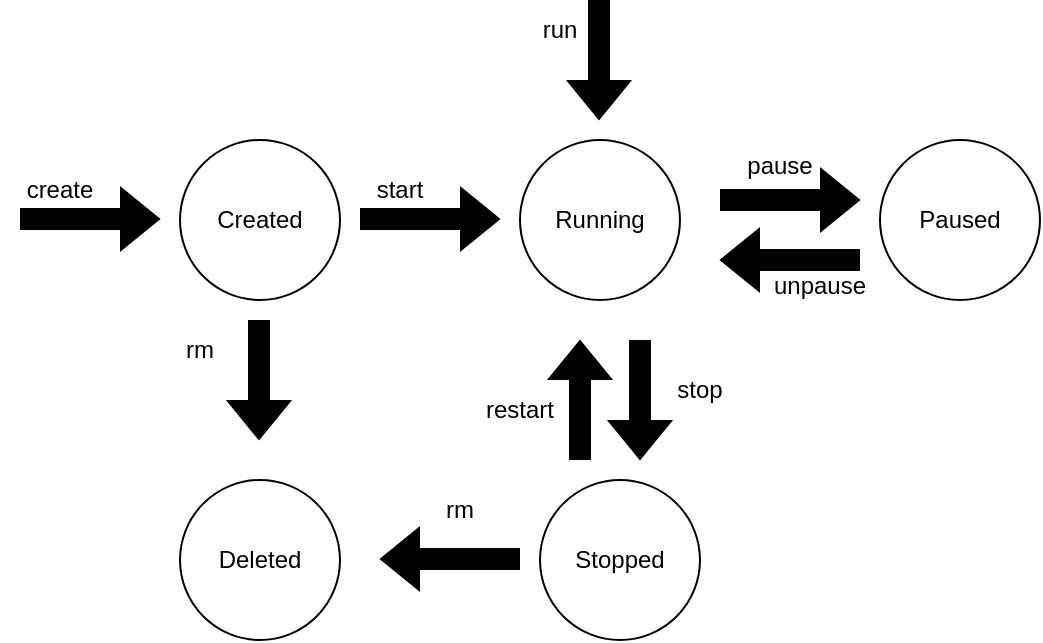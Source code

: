 <mxfile version="24.0.1" type="github">
  <diagram name="Page-1" id="d_9S2hyFASc7YHGDYdhy">
    <mxGraphModel dx="954" dy="492" grid="1" gridSize="10" guides="1" tooltips="1" connect="1" arrows="1" fold="1" page="1" pageScale="1" pageWidth="850" pageHeight="1100" math="0" shadow="0">
      <root>
        <mxCell id="0" />
        <mxCell id="1" parent="0" />
        <mxCell id="ZxtJrUnCJoXnCclzQRWx-1" value="" style="ellipse;whiteSpace=wrap;html=1;aspect=fixed;" vertex="1" parent="1">
          <mxGeometry x="210" y="140" width="80" height="80" as="geometry" />
        </mxCell>
        <mxCell id="ZxtJrUnCJoXnCclzQRWx-2" value="Running" style="ellipse;whiteSpace=wrap;html=1;aspect=fixed;" vertex="1" parent="1">
          <mxGeometry x="380" y="140" width="80" height="80" as="geometry" />
        </mxCell>
        <mxCell id="ZxtJrUnCJoXnCclzQRWx-3" value="Paused" style="ellipse;whiteSpace=wrap;html=1;aspect=fixed;" vertex="1" parent="1">
          <mxGeometry x="560" y="140" width="80" height="80" as="geometry" />
        </mxCell>
        <mxCell id="ZxtJrUnCJoXnCclzQRWx-4" value="Deleted" style="ellipse;whiteSpace=wrap;html=1;aspect=fixed;" vertex="1" parent="1">
          <mxGeometry x="210" y="310" width="80" height="80" as="geometry" />
        </mxCell>
        <mxCell id="ZxtJrUnCJoXnCclzQRWx-5" value="Stopped" style="ellipse;whiteSpace=wrap;html=1;aspect=fixed;" vertex="1" parent="1">
          <mxGeometry x="390" y="310" width="80" height="80" as="geometry" />
        </mxCell>
        <mxCell id="ZxtJrUnCJoXnCclzQRWx-6" value="" style="shape=flexArrow;endArrow=classic;html=1;rounded=0;fillColor=#010101;" edge="1" parent="1">
          <mxGeometry width="50" height="50" relative="1" as="geometry">
            <mxPoint x="300" y="179.5" as="sourcePoint" />
            <mxPoint x="370" y="179.5" as="targetPoint" />
          </mxGeometry>
        </mxCell>
        <mxCell id="ZxtJrUnCJoXnCclzQRWx-7" value="" style="shape=flexArrow;endArrow=classic;html=1;rounded=0;fillColor=#010101;" edge="1" parent="1">
          <mxGeometry width="50" height="50" relative="1" as="geometry">
            <mxPoint x="480" y="170" as="sourcePoint" />
            <mxPoint x="550" y="170" as="targetPoint" />
          </mxGeometry>
        </mxCell>
        <mxCell id="ZxtJrUnCJoXnCclzQRWx-8" value="" style="shape=flexArrow;endArrow=classic;html=1;rounded=0;fillColor=#010101;" edge="1" parent="1">
          <mxGeometry width="50" height="50" relative="1" as="geometry">
            <mxPoint x="550" y="200" as="sourcePoint" />
            <mxPoint x="480" y="200" as="targetPoint" />
          </mxGeometry>
        </mxCell>
        <mxCell id="ZxtJrUnCJoXnCclzQRWx-9" value="" style="shape=flexArrow;endArrow=classic;html=1;rounded=0;fillColor=#010101;" edge="1" parent="1">
          <mxGeometry width="50" height="50" relative="1" as="geometry">
            <mxPoint x="130" y="179.5" as="sourcePoint" />
            <mxPoint x="200" y="179.5" as="targetPoint" />
          </mxGeometry>
        </mxCell>
        <mxCell id="ZxtJrUnCJoXnCclzQRWx-10" value="" style="shape=flexArrow;endArrow=classic;html=1;rounded=0;fillColor=#010101;" edge="1" parent="1">
          <mxGeometry width="50" height="50" relative="1" as="geometry">
            <mxPoint x="380" y="349.5" as="sourcePoint" />
            <mxPoint x="310" y="349.5" as="targetPoint" />
          </mxGeometry>
        </mxCell>
        <mxCell id="ZxtJrUnCJoXnCclzQRWx-11" value="" style="shape=flexArrow;endArrow=classic;html=1;rounded=0;fillColor=#010101;" edge="1" parent="1">
          <mxGeometry width="50" height="50" relative="1" as="geometry">
            <mxPoint x="249.5" y="230" as="sourcePoint" />
            <mxPoint x="249.5" y="290" as="targetPoint" />
          </mxGeometry>
        </mxCell>
        <mxCell id="ZxtJrUnCJoXnCclzQRWx-12" value="" style="shape=flexArrow;endArrow=classic;html=1;rounded=0;fillColor=#010101;" edge="1" parent="1">
          <mxGeometry width="50" height="50" relative="1" as="geometry">
            <mxPoint x="440" y="240" as="sourcePoint" />
            <mxPoint x="440" y="300" as="targetPoint" />
          </mxGeometry>
        </mxCell>
        <mxCell id="ZxtJrUnCJoXnCclzQRWx-13" value="" style="shape=flexArrow;endArrow=classic;html=1;rounded=0;fillColor=#010101;" edge="1" parent="1">
          <mxGeometry width="50" height="50" relative="1" as="geometry">
            <mxPoint x="410" y="300" as="sourcePoint" />
            <mxPoint x="410" y="240" as="targetPoint" />
          </mxGeometry>
        </mxCell>
        <mxCell id="ZxtJrUnCJoXnCclzQRWx-14" value="" style="shape=flexArrow;endArrow=classic;html=1;rounded=0;fillColor=#010101;" edge="1" parent="1">
          <mxGeometry width="50" height="50" relative="1" as="geometry">
            <mxPoint x="419.5" y="70" as="sourcePoint" />
            <mxPoint x="419.5" y="130" as="targetPoint" />
          </mxGeometry>
        </mxCell>
        <mxCell id="ZxtJrUnCJoXnCclzQRWx-15" value="Created" style="text;html=1;align=center;verticalAlign=middle;whiteSpace=wrap;rounded=0;" vertex="1" parent="1">
          <mxGeometry x="220" y="165" width="60" height="30" as="geometry" />
        </mxCell>
        <mxCell id="ZxtJrUnCJoXnCclzQRWx-16" value="create" style="text;html=1;align=center;verticalAlign=middle;whiteSpace=wrap;rounded=0;" vertex="1" parent="1">
          <mxGeometry x="120" y="150" width="60" height="30" as="geometry" />
        </mxCell>
        <mxCell id="ZxtJrUnCJoXnCclzQRWx-17" value="start" style="text;html=1;align=center;verticalAlign=middle;whiteSpace=wrap;rounded=0;" vertex="1" parent="1">
          <mxGeometry x="290" y="150" width="60" height="30" as="geometry" />
        </mxCell>
        <mxCell id="ZxtJrUnCJoXnCclzQRWx-18" value="run&lt;span style=&quot;color: rgba(0, 0, 0, 0); font-family: monospace; font-size: 0px; text-align: start; text-wrap: nowrap;&quot;&gt;%3CmxGraphModel%3E%3Croot%3E%3CmxCell%20id%3D%220%22%2F%3E%3CmxCell%20id%3D%221%22%20parent%3D%220%22%2F%3E%3CmxCell%20id%3D%222%22%20value%3D%22start%22%20style%3D%22text%3Bhtml%3D1%3Balign%3Dcenter%3BverticalAlign%3Dmiddle%3BwhiteSpace%3Dwrap%3Brounded%3D0%3B%22%20vertex%3D%221%22%20parent%3D%221%22%3E%3CmxGeometry%20x%3D%22290%22%20y%3D%22150%22%20width%3D%2260%22%20height%3D%2230%22%20as%3D%22geometry%22%2F%3E%3C%2FmxCell%3E%3C%2Froot%3E%3C%2FmxGraphModel%3E&lt;/span&gt;" style="text;html=1;align=center;verticalAlign=middle;whiteSpace=wrap;rounded=0;" vertex="1" parent="1">
          <mxGeometry x="370" y="70" width="60" height="30" as="geometry" />
        </mxCell>
        <mxCell id="ZxtJrUnCJoXnCclzQRWx-19" value="pause" style="text;html=1;align=center;verticalAlign=middle;whiteSpace=wrap;rounded=0;" vertex="1" parent="1">
          <mxGeometry x="480" y="140" width="60" height="25" as="geometry" />
        </mxCell>
        <mxCell id="ZxtJrUnCJoXnCclzQRWx-20" value="unpause" style="text;html=1;align=center;verticalAlign=middle;whiteSpace=wrap;rounded=0;" vertex="1" parent="1">
          <mxGeometry x="500" y="200" width="60" height="25" as="geometry" />
        </mxCell>
        <mxCell id="ZxtJrUnCJoXnCclzQRWx-21" value="restart" style="text;html=1;align=center;verticalAlign=middle;whiteSpace=wrap;rounded=0;" vertex="1" parent="1">
          <mxGeometry x="350" y="260" width="60" height="30" as="geometry" />
        </mxCell>
        <mxCell id="ZxtJrUnCJoXnCclzQRWx-22" value="stop" style="text;html=1;align=center;verticalAlign=middle;whiteSpace=wrap;rounded=0;" vertex="1" parent="1">
          <mxGeometry x="440" y="250" width="60" height="30" as="geometry" />
        </mxCell>
        <mxCell id="ZxtJrUnCJoXnCclzQRWx-23" value="rm" style="text;html=1;align=center;verticalAlign=middle;whiteSpace=wrap;rounded=0;" vertex="1" parent="1">
          <mxGeometry x="190" y="230" width="60" height="30" as="geometry" />
        </mxCell>
        <mxCell id="ZxtJrUnCJoXnCclzQRWx-24" value="rm" style="text;html=1;align=center;verticalAlign=middle;whiteSpace=wrap;rounded=0;" vertex="1" parent="1">
          <mxGeometry x="320" y="310" width="60" height="30" as="geometry" />
        </mxCell>
      </root>
    </mxGraphModel>
  </diagram>
</mxfile>
